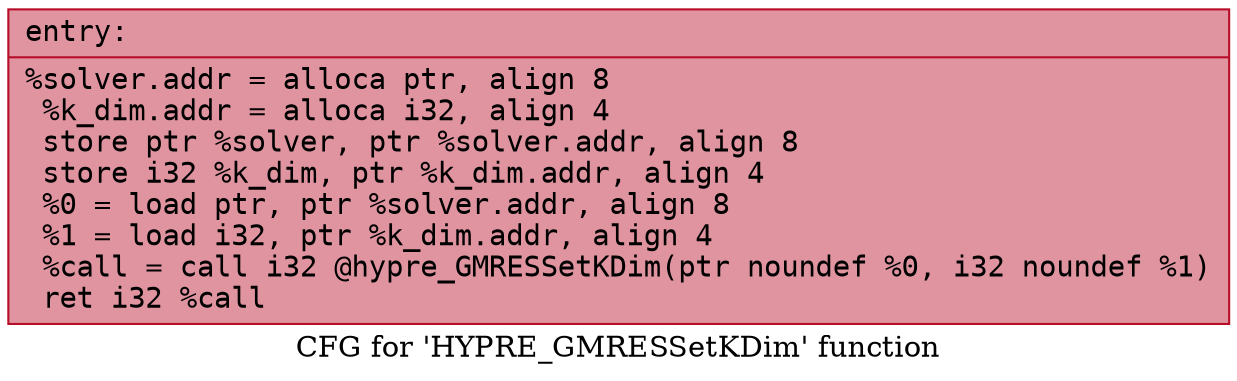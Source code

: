digraph "CFG for 'HYPRE_GMRESSetKDim' function" {
	label="CFG for 'HYPRE_GMRESSetKDim' function";

	Node0x561d3dbe5440 [shape=record,color="#b70d28ff", style=filled, fillcolor="#b70d2870" fontname="Courier",label="{entry:\l|  %solver.addr = alloca ptr, align 8\l  %k_dim.addr = alloca i32, align 4\l  store ptr %solver, ptr %solver.addr, align 8\l  store i32 %k_dim, ptr %k_dim.addr, align 4\l  %0 = load ptr, ptr %solver.addr, align 8\l  %1 = load i32, ptr %k_dim.addr, align 4\l  %call = call i32 @hypre_GMRESSetKDim(ptr noundef %0, i32 noundef %1)\l  ret i32 %call\l}"];
}
